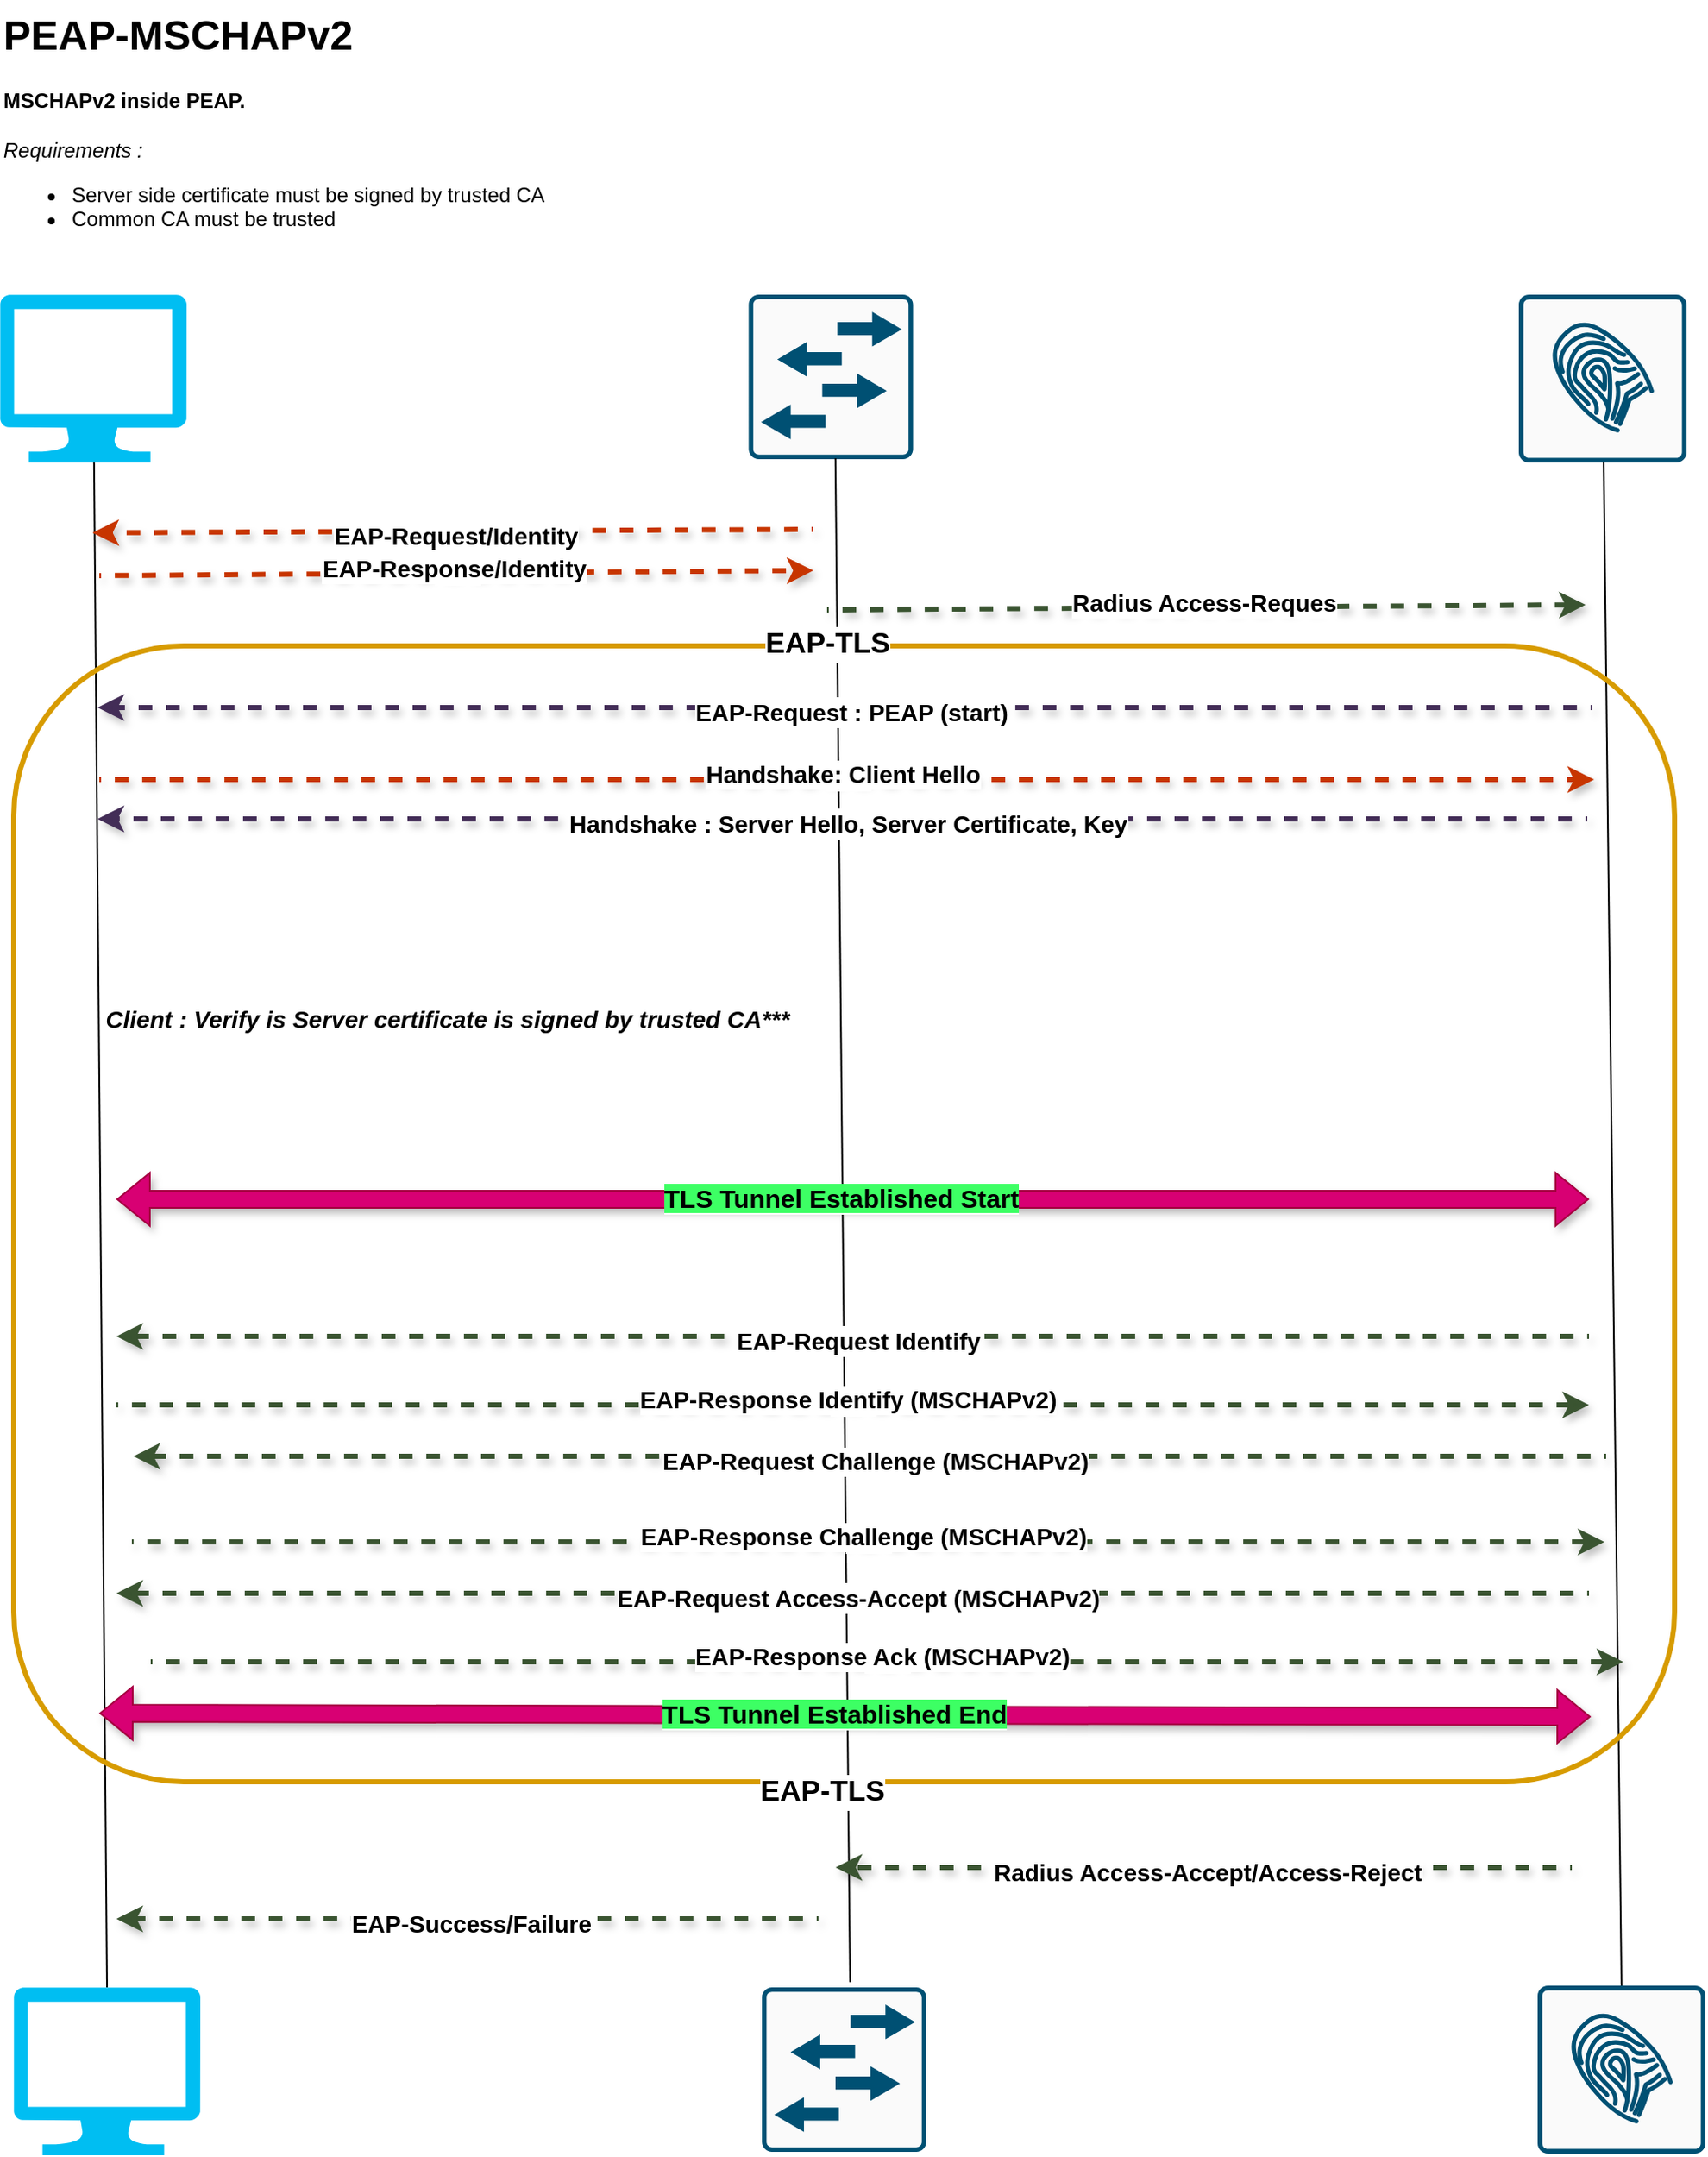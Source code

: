 <mxfile version="24.7.14">
  <diagram name="Page-1" id="sx-vZmdEI7Dzdy8BObgy">
    <mxGraphModel dx="3981" dy="3554" grid="1" gridSize="10" guides="1" tooltips="1" connect="1" arrows="1" fold="1" page="1" pageScale="1" pageWidth="850" pageHeight="1100" math="0" shadow="0">
      <root>
        <mxCell id="0" />
        <mxCell id="1" parent="0" />
        <mxCell id="mL7WgcL4VkOcFJiBh1qk-1" value="" style="verticalLabelPosition=bottom;html=1;verticalAlign=top;align=center;strokeColor=none;fillColor=#00BEF2;shape=mxgraph.azure.computer;pointerEvents=1;" vertex="1" parent="1">
          <mxGeometry x="112" y="-1028" width="109" height="98" as="geometry" />
        </mxCell>
        <mxCell id="mL7WgcL4VkOcFJiBh1qk-2" value="" style="sketch=0;points=[[0.015,0.015,0],[0.985,0.015,0],[0.985,0.985,0],[0.015,0.985,0],[0.25,0,0],[0.5,0,0],[0.75,0,0],[1,0.25,0],[1,0.5,0],[1,0.75,0],[0.75,1,0],[0.5,1,0],[0.25,1,0],[0,0.75,0],[0,0.5,0],[0,0.25,0]];verticalLabelPosition=bottom;html=1;verticalAlign=top;aspect=fixed;align=center;pointerEvents=1;shape=mxgraph.cisco19.rect;prIcon=l2_switch;fillColor=#FAFAFA;strokeColor=#005073;" vertex="1" parent="1">
          <mxGeometry x="549.25" y="-1028" width="96" height="96" as="geometry" />
        </mxCell>
        <mxCell id="mL7WgcL4VkOcFJiBh1qk-3" value="" style="sketch=0;points=[[0.015,0.015,0],[0.985,0.015,0],[0.985,0.985,0],[0.015,0.985,0],[0.25,0,0],[0.5,0,0],[0.75,0,0],[1,0.25,0],[1,0.5,0],[1,0.75,0],[0.75,1,0],[0.5,1,0],[0.25,1,0],[0,0.75,0],[0,0.5,0],[0,0.25,0]];verticalLabelPosition=bottom;html=1;verticalAlign=top;aspect=fixed;align=center;pointerEvents=1;shape=mxgraph.cisco19.rect;prIcon=ise;fillColor=#FAFAFA;strokeColor=#005073;" vertex="1" parent="1">
          <mxGeometry x="999" y="-1028" width="98" height="98" as="geometry" />
        </mxCell>
        <mxCell id="mL7WgcL4VkOcFJiBh1qk-4" value="" style="verticalLabelPosition=bottom;html=1;verticalAlign=top;align=center;strokeColor=none;fillColor=#00BEF2;shape=mxgraph.azure.computer;pointerEvents=1;" vertex="1" parent="1">
          <mxGeometry x="120" y="-40" width="109" height="98" as="geometry" />
        </mxCell>
        <mxCell id="mL7WgcL4VkOcFJiBh1qk-5" value="" style="sketch=0;points=[[0.015,0.015,0],[0.985,0.015,0],[0.985,0.985,0],[0.015,0.985,0],[0.25,0,0],[0.5,0,0],[0.75,0,0],[1,0.25,0],[1,0.5,0],[1,0.75,0],[0.75,1,0],[0.5,1,0],[0.25,1,0],[0,0.75,0],[0,0.5,0],[0,0.25,0]];verticalLabelPosition=bottom;html=1;verticalAlign=top;aspect=fixed;align=center;pointerEvents=1;shape=mxgraph.cisco19.rect;prIcon=l2_switch;fillColor=#FAFAFA;strokeColor=#005073;" vertex="1" parent="1">
          <mxGeometry x="557" y="-40" width="96" height="96" as="geometry" />
        </mxCell>
        <mxCell id="mL7WgcL4VkOcFJiBh1qk-6" value="" style="sketch=0;points=[[0.015,0.015,0],[0.985,0.015,0],[0.985,0.985,0],[0.015,0.985,0],[0.25,0,0],[0.5,0,0],[0.75,0,0],[1,0.25,0],[1,0.5,0],[1,0.75,0],[0.75,1,0],[0.5,1,0],[0.25,1,0],[0,0.75,0],[0,0.5,0],[0,0.25,0]];verticalLabelPosition=bottom;html=1;verticalAlign=top;aspect=fixed;align=center;pointerEvents=1;shape=mxgraph.cisco19.rect;prIcon=ise;fillColor=#FAFAFA;strokeColor=#005073;" vertex="1" parent="1">
          <mxGeometry x="1010" y="-41" width="98" height="98" as="geometry" />
        </mxCell>
        <mxCell id="mL7WgcL4VkOcFJiBh1qk-7" value="" style="endArrow=none;html=1;rounded=0;exitX=0.536;exitY=-0.033;exitDx=0;exitDy=0;exitPerimeter=0;entryX=0.528;entryY=0.995;entryDx=0;entryDy=0;entryPerimeter=0;" edge="1" parent="1" source="mL7WgcL4VkOcFJiBh1qk-5" target="mL7WgcL4VkOcFJiBh1qk-2">
          <mxGeometry width="50" height="50" relative="1" as="geometry">
            <mxPoint x="597" y="370" as="sourcePoint" />
            <mxPoint x="600" y="-1060" as="targetPoint" />
          </mxGeometry>
        </mxCell>
        <mxCell id="mL7WgcL4VkOcFJiBh1qk-8" value="" style="endArrow=none;html=1;rounded=0;exitX=0.5;exitY=0;exitDx=0;exitDy=0;exitPerimeter=0;" edge="1" parent="1" source="mL7WgcL4VkOcFJiBh1qk-6" target="mL7WgcL4VkOcFJiBh1qk-3">
          <mxGeometry width="50" height="50" relative="1" as="geometry">
            <mxPoint x="1033" y="-272" as="sourcePoint" />
            <mxPoint x="1033" y="-879" as="targetPoint" />
          </mxGeometry>
        </mxCell>
        <mxCell id="mL7WgcL4VkOcFJiBh1qk-9" value="" style="endArrow=none;html=1;rounded=0;exitX=0.5;exitY=0;exitDx=0;exitDy=0;exitPerimeter=0;" edge="1" parent="1" source="mL7WgcL4VkOcFJiBh1qk-4" target="mL7WgcL4VkOcFJiBh1qk-1">
          <mxGeometry width="50" height="50" relative="1" as="geometry">
            <mxPoint x="224" y="-247" as="sourcePoint" />
            <mxPoint x="224" y="-854" as="targetPoint" />
          </mxGeometry>
        </mxCell>
        <mxCell id="mL7WgcL4VkOcFJiBh1qk-10" value="" style="endArrow=classic;html=1;rounded=0;flowAnimation=1;shadow=1;fillColor=#fa6800;strokeColor=#C73500;curved=0;strokeWidth=3;" edge="1" parent="1">
          <mxGeometry relative="1" as="geometry">
            <mxPoint x="587" y="-891" as="sourcePoint" />
            <mxPoint x="166" y="-889" as="targetPoint" />
          </mxGeometry>
        </mxCell>
        <mxCell id="mL7WgcL4VkOcFJiBh1qk-11" value="Label" style="edgeLabel;resizable=0;html=1;;align=center;verticalAlign=middle;" connectable="0" vertex="1" parent="mL7WgcL4VkOcFJiBh1qk-10">
          <mxGeometry relative="1" as="geometry" />
        </mxCell>
        <mxCell id="mL7WgcL4VkOcFJiBh1qk-12" value="&lt;b&gt;&lt;font style=&quot;font-size: 14px;&quot;&gt;EAP-Request/Identity&lt;/font&gt;&lt;/b&gt;" style="edgeLabel;html=1;align=center;verticalAlign=middle;resizable=0;points=[];" vertex="1" connectable="0" parent="mL7WgcL4VkOcFJiBh1qk-10">
          <mxGeometry x="-0.007" y="3" relative="1" as="geometry">
            <mxPoint as="offset" />
          </mxGeometry>
        </mxCell>
        <mxCell id="mL7WgcL4VkOcFJiBh1qk-13" value="" style="endArrow=classic;html=1;rounded=0;flowAnimation=1;shadow=1;fillColor=#fa6800;strokeColor=#C73500;strokeWidth=3;" edge="1" parent="1">
          <mxGeometry relative="1" as="geometry">
            <mxPoint x="170" y="-864" as="sourcePoint" />
            <mxPoint x="587" y="-867" as="targetPoint" />
          </mxGeometry>
        </mxCell>
        <mxCell id="mL7WgcL4VkOcFJiBh1qk-14" value="Label" style="edgeLabel;resizable=0;html=1;;align=center;verticalAlign=middle;" connectable="0" vertex="1" parent="mL7WgcL4VkOcFJiBh1qk-13">
          <mxGeometry relative="1" as="geometry" />
        </mxCell>
        <mxCell id="mL7WgcL4VkOcFJiBh1qk-15" value="&lt;b&gt;&lt;font style=&quot;font-size: 14px;&quot;&gt;EAP-Response/Identity&lt;/font&gt;&lt;/b&gt;" style="edgeLabel;html=1;align=center;verticalAlign=middle;resizable=0;points=[];" vertex="1" connectable="0" parent="mL7WgcL4VkOcFJiBh1qk-13">
          <mxGeometry x="-0.007" y="3" relative="1" as="geometry">
            <mxPoint as="offset" />
          </mxGeometry>
        </mxCell>
        <mxCell id="mL7WgcL4VkOcFJiBh1qk-16" value="" style="endArrow=classic;html=1;rounded=0;flowAnimation=1;shadow=1;fillColor=#6d8764;strokeColor=#3A5431;strokeWidth=3;" edge="1" parent="1">
          <mxGeometry relative="1" as="geometry">
            <mxPoint x="595" y="-844" as="sourcePoint" />
            <mxPoint x="1038" y="-847" as="targetPoint" />
          </mxGeometry>
        </mxCell>
        <mxCell id="mL7WgcL4VkOcFJiBh1qk-17" value="Label" style="edgeLabel;resizable=0;html=1;;align=center;verticalAlign=middle;" connectable="0" vertex="1" parent="mL7WgcL4VkOcFJiBh1qk-16">
          <mxGeometry relative="1" as="geometry" />
        </mxCell>
        <mxCell id="mL7WgcL4VkOcFJiBh1qk-18" value="&lt;font size=&quot;1&quot; style=&quot;&quot;&gt;&lt;b style=&quot;font-size: 14px;&quot;&gt;Radius Access-Reques&lt;/b&gt;&lt;/font&gt;" style="edgeLabel;html=1;align=center;verticalAlign=middle;resizable=0;points=[];" vertex="1" connectable="0" parent="mL7WgcL4VkOcFJiBh1qk-16">
          <mxGeometry x="-0.007" y="3" relative="1" as="geometry">
            <mxPoint as="offset" />
          </mxGeometry>
        </mxCell>
        <mxCell id="mL7WgcL4VkOcFJiBh1qk-19" value="" style="endArrow=classic;html=1;rounded=0;flowAnimation=1;shadow=1;fontSize=13;fontStyle=1;fillColor=#fa6800;strokeColor=#C73500;strokeWidth=3;" edge="1" parent="1">
          <mxGeometry relative="1" as="geometry">
            <mxPoint x="170" y="-745" as="sourcePoint" />
            <mxPoint x="1043" y="-745" as="targetPoint" />
          </mxGeometry>
        </mxCell>
        <mxCell id="mL7WgcL4VkOcFJiBh1qk-20" value="Label" style="edgeLabel;resizable=0;html=1;;align=center;verticalAlign=middle;" connectable="0" vertex="1" parent="mL7WgcL4VkOcFJiBh1qk-19">
          <mxGeometry relative="1" as="geometry" />
        </mxCell>
        <mxCell id="mL7WgcL4VkOcFJiBh1qk-21" value="&lt;font style=&quot;font-size: 14px;&quot;&gt;Handshake: Client Hello&lt;/font&gt;" style="edgeLabel;html=1;align=center;verticalAlign=middle;resizable=0;points=[];fontStyle=1;fontSize=13;" vertex="1" connectable="0" parent="mL7WgcL4VkOcFJiBh1qk-19">
          <mxGeometry x="-0.007" y="3" relative="1" as="geometry">
            <mxPoint as="offset" />
          </mxGeometry>
        </mxCell>
        <mxCell id="mL7WgcL4VkOcFJiBh1qk-22" value="" style="endArrow=classic;html=1;rounded=0;flowAnimation=1;shadow=1;fontSize=13;fontStyle=1;fillColor=#76608a;strokeColor=#432D57;strokeWidth=3;" edge="1" parent="1">
          <mxGeometry relative="1" as="geometry">
            <mxPoint x="1039" y="-722" as="sourcePoint" />
            <mxPoint x="169" y="-722" as="targetPoint" />
          </mxGeometry>
        </mxCell>
        <mxCell id="mL7WgcL4VkOcFJiBh1qk-23" value="Label" style="edgeLabel;resizable=0;html=1;;align=center;verticalAlign=middle;" connectable="0" vertex="1" parent="mL7WgcL4VkOcFJiBh1qk-22">
          <mxGeometry relative="1" as="geometry" />
        </mxCell>
        <mxCell id="mL7WgcL4VkOcFJiBh1qk-24" value="&lt;font style=&quot;font-size: 14px;&quot;&gt;Handshake : Server Hello, Server Certificate, Key&lt;/font&gt;" style="edgeLabel;html=1;align=center;verticalAlign=middle;resizable=0;points=[];fontStyle=1;fontSize=13;" vertex="1" connectable="0" parent="mL7WgcL4VkOcFJiBh1qk-22">
          <mxGeometry x="-0.007" y="3" relative="1" as="geometry">
            <mxPoint as="offset" />
          </mxGeometry>
        </mxCell>
        <mxCell id="mL7WgcL4VkOcFJiBh1qk-27" value="" style="endArrow=classic;html=1;rounded=0;flowAnimation=1;shadow=1;fontSize=13;fontStyle=1;fillColor=#76608a;strokeColor=#432D57;strokeWidth=3;" edge="1" parent="1">
          <mxGeometry relative="1" as="geometry">
            <mxPoint x="1042" y="-787" as="sourcePoint" />
            <mxPoint x="169" y="-787" as="targetPoint" />
          </mxGeometry>
        </mxCell>
        <mxCell id="mL7WgcL4VkOcFJiBh1qk-28" value="Label" style="edgeLabel;resizable=0;html=1;;align=center;verticalAlign=middle;" connectable="0" vertex="1" parent="mL7WgcL4VkOcFJiBh1qk-27">
          <mxGeometry relative="1" as="geometry" />
        </mxCell>
        <mxCell id="mL7WgcL4VkOcFJiBh1qk-29" value="&lt;b&gt;&lt;font style=&quot;font-size: 14px;&quot;&gt;EAP-Request : PEAP (start)&lt;/font&gt;&lt;/b&gt;" style="edgeLabel;html=1;align=center;verticalAlign=middle;resizable=0;points=[];" vertex="1" connectable="0" parent="mL7WgcL4VkOcFJiBh1qk-27">
          <mxGeometry x="-0.007" y="3" relative="1" as="geometry">
            <mxPoint as="offset" />
          </mxGeometry>
        </mxCell>
        <mxCell id="mL7WgcL4VkOcFJiBh1qk-30" value="&lt;h1 style=&quot;margin-top: 0px;&quot;&gt;PEAP-MSCHAPv2&lt;/h1&gt;&lt;div&gt;&lt;b&gt;MSCHAPv2 inside PEAP.&lt;/b&gt;&lt;/div&gt;&lt;div&gt;&lt;br&gt;&lt;/div&gt;&lt;div&gt;&lt;i&gt;Requirements : &lt;br&gt;&lt;/i&gt;&lt;ul&gt;&lt;li&gt;Server side certificate must be signed by trusted CA&lt;/li&gt;&lt;li&gt;Common CA must be trusted&lt;/li&gt;&lt;/ul&gt;&lt;/div&gt;" style="text;html=1;whiteSpace=wrap;overflow=hidden;rounded=0;" vertex="1" parent="1">
          <mxGeometry x="112" y="-1200" width="623" height="147" as="geometry" />
        </mxCell>
        <mxCell id="mL7WgcL4VkOcFJiBh1qk-31" value="" style="rounded=1;whiteSpace=wrap;html=1;fillColor=none;strokeWidth=3;strokeColor=#d79b00;glass=1;gradientColor=#ffa500;" vertex="1" parent="1">
          <mxGeometry x="120" y="-823" width="970" height="663" as="geometry" />
        </mxCell>
        <mxCell id="mL7WgcL4VkOcFJiBh1qk-32" value="&lt;b&gt;&lt;font style=&quot;font-size: 17px;&quot;&gt;EAP-TLS&lt;/font&gt;&lt;/b&gt;" style="text;html=1;align=center;verticalAlign=middle;resizable=0;points=[];autosize=1;strokeColor=none;fillColor=none;labelBackgroundColor=default;" vertex="1" parent="1">
          <mxGeometry x="546.75" y="-170" width="91" height="32" as="geometry" />
        </mxCell>
        <mxCell id="mL7WgcL4VkOcFJiBh1qk-33" value="&lt;b&gt;&lt;font style=&quot;font-size: 17px;&quot;&gt;EAP-TLS&lt;/font&gt;&lt;/b&gt;" style="text;html=1;align=center;verticalAlign=middle;resizable=0;points=[];autosize=1;strokeColor=none;fillColor=none;labelBackgroundColor=default;" vertex="1" parent="1">
          <mxGeometry x="549.25" y="-840" width="91" height="32" as="geometry" />
        </mxCell>
        <mxCell id="mL7WgcL4VkOcFJiBh1qk-34" value="&lt;b&gt;&lt;font style=&quot;font-size: 14px;&quot;&gt;&lt;i&gt;Client : Verify is Server certificate is signed by trusted CA***&lt;/i&gt;&lt;/font&gt;&lt;/b&gt;" style="text;html=1;align=center;verticalAlign=middle;resizable=0;points=[];autosize=1;strokeColor=none;fillColor=none;" vertex="1" parent="1">
          <mxGeometry x="163" y="-620" width="420" height="30" as="geometry" />
        </mxCell>
        <mxCell id="mL7WgcL4VkOcFJiBh1qk-38" value="" style="endArrow=classic;html=1;rounded=0;flowAnimation=1;shadow=1;fillColor=#6d8764;strokeColor=#3A5431;strokeWidth=3;" edge="1" parent="1">
          <mxGeometry relative="1" as="geometry">
            <mxPoint x="1040" y="-420" as="sourcePoint" />
            <mxPoint x="180" y="-420" as="targetPoint" />
          </mxGeometry>
        </mxCell>
        <mxCell id="mL7WgcL4VkOcFJiBh1qk-39" value="Label" style="edgeLabel;resizable=0;html=1;;align=center;verticalAlign=middle;" connectable="0" vertex="1" parent="mL7WgcL4VkOcFJiBh1qk-38">
          <mxGeometry relative="1" as="geometry" />
        </mxCell>
        <mxCell id="mL7WgcL4VkOcFJiBh1qk-40" value="&lt;span style=&quot;font-size: 14px;&quot;&gt;&lt;b&gt;EAP-Request Identify&lt;/b&gt;&lt;/span&gt;" style="edgeLabel;html=1;align=center;verticalAlign=middle;resizable=0;points=[];" vertex="1" connectable="0" parent="mL7WgcL4VkOcFJiBh1qk-38">
          <mxGeometry x="-0.007" y="3" relative="1" as="geometry">
            <mxPoint as="offset" />
          </mxGeometry>
        </mxCell>
        <mxCell id="mL7WgcL4VkOcFJiBh1qk-43" value="" style="endArrow=classic;html=1;rounded=0;flowAnimation=1;shadow=1;fillColor=#6d8764;strokeColor=#3A5431;strokeWidth=3;" edge="1" parent="1">
          <mxGeometry relative="1" as="geometry">
            <mxPoint x="180" y="-380" as="sourcePoint" />
            <mxPoint x="1040" y="-380" as="targetPoint" />
          </mxGeometry>
        </mxCell>
        <mxCell id="mL7WgcL4VkOcFJiBh1qk-44" value="Label" style="edgeLabel;resizable=0;html=1;;align=center;verticalAlign=middle;" connectable="0" vertex="1" parent="mL7WgcL4VkOcFJiBh1qk-43">
          <mxGeometry relative="1" as="geometry" />
        </mxCell>
        <mxCell id="mL7WgcL4VkOcFJiBh1qk-45" value="&lt;span style=&quot;font-size: 14px;&quot;&gt;&lt;b&gt;EAP-Response Identify (MSCHAPv2)&lt;/b&gt;&lt;/span&gt;" style="edgeLabel;html=1;align=center;verticalAlign=middle;resizable=0;points=[];" vertex="1" connectable="0" parent="mL7WgcL4VkOcFJiBh1qk-43">
          <mxGeometry x="-0.007" y="3" relative="1" as="geometry">
            <mxPoint as="offset" />
          </mxGeometry>
        </mxCell>
        <mxCell id="mL7WgcL4VkOcFJiBh1qk-46" value="" style="endArrow=classic;html=1;rounded=0;flowAnimation=1;shadow=1;fillColor=#6d8764;strokeColor=#3A5431;strokeWidth=3;" edge="1" parent="1">
          <mxGeometry relative="1" as="geometry">
            <mxPoint x="1050" y="-350" as="sourcePoint" />
            <mxPoint x="190" y="-350" as="targetPoint" />
          </mxGeometry>
        </mxCell>
        <mxCell id="mL7WgcL4VkOcFJiBh1qk-47" value="Label" style="edgeLabel;resizable=0;html=1;;align=center;verticalAlign=middle;" connectable="0" vertex="1" parent="mL7WgcL4VkOcFJiBh1qk-46">
          <mxGeometry relative="1" as="geometry" />
        </mxCell>
        <mxCell id="mL7WgcL4VkOcFJiBh1qk-48" value="&lt;span style=&quot;font-size: 14px;&quot;&gt;&lt;b&gt;EAP-Request Challenge (MSCHAPv2)&lt;/b&gt;&lt;/span&gt;" style="edgeLabel;html=1;align=center;verticalAlign=middle;resizable=0;points=[];" vertex="1" connectable="0" parent="mL7WgcL4VkOcFJiBh1qk-46">
          <mxGeometry x="-0.007" y="3" relative="1" as="geometry">
            <mxPoint as="offset" />
          </mxGeometry>
        </mxCell>
        <mxCell id="mL7WgcL4VkOcFJiBh1qk-50" value="" style="endArrow=classic;html=1;rounded=0;flowAnimation=1;shadow=1;fillColor=#6d8764;strokeColor=#3A5431;strokeWidth=3;" edge="1" parent="1">
          <mxGeometry relative="1" as="geometry">
            <mxPoint x="189" y="-300" as="sourcePoint" />
            <mxPoint x="1049" y="-300" as="targetPoint" />
          </mxGeometry>
        </mxCell>
        <mxCell id="mL7WgcL4VkOcFJiBh1qk-51" value="Label" style="edgeLabel;resizable=0;html=1;;align=center;verticalAlign=middle;" connectable="0" vertex="1" parent="mL7WgcL4VkOcFJiBh1qk-50">
          <mxGeometry relative="1" as="geometry" />
        </mxCell>
        <mxCell id="mL7WgcL4VkOcFJiBh1qk-52" value="&lt;span style=&quot;font-size: 14px;&quot;&gt;&lt;b&gt;EAP-Response Challenge (MSCHAPv2)&lt;/b&gt;&lt;/span&gt;" style="edgeLabel;html=1;align=center;verticalAlign=middle;resizable=0;points=[];" vertex="1" connectable="0" parent="mL7WgcL4VkOcFJiBh1qk-50">
          <mxGeometry x="-0.007" y="3" relative="1" as="geometry">
            <mxPoint as="offset" />
          </mxGeometry>
        </mxCell>
        <mxCell id="mL7WgcL4VkOcFJiBh1qk-53" value="" style="endArrow=classic;html=1;rounded=0;flowAnimation=1;shadow=1;fillColor=#6d8764;strokeColor=#3A5431;strokeWidth=3;" edge="1" parent="1">
          <mxGeometry relative="1" as="geometry">
            <mxPoint x="1040" y="-270" as="sourcePoint" />
            <mxPoint x="180" y="-270" as="targetPoint" />
          </mxGeometry>
        </mxCell>
        <mxCell id="mL7WgcL4VkOcFJiBh1qk-54" value="Label" style="edgeLabel;resizable=0;html=1;;align=center;verticalAlign=middle;" connectable="0" vertex="1" parent="mL7WgcL4VkOcFJiBh1qk-53">
          <mxGeometry relative="1" as="geometry" />
        </mxCell>
        <mxCell id="mL7WgcL4VkOcFJiBh1qk-55" value="&lt;span style=&quot;font-size: 14px;&quot;&gt;&lt;b&gt;EAP-Request Access-Accept (MSCHAPv2)&lt;/b&gt;&lt;/span&gt;" style="edgeLabel;html=1;align=center;verticalAlign=middle;resizable=0;points=[];" vertex="1" connectable="0" parent="mL7WgcL4VkOcFJiBh1qk-53">
          <mxGeometry x="-0.007" y="3" relative="1" as="geometry">
            <mxPoint as="offset" />
          </mxGeometry>
        </mxCell>
        <mxCell id="mL7WgcL4VkOcFJiBh1qk-56" value="" style="endArrow=classic;html=1;rounded=0;flowAnimation=1;shadow=1;fillColor=#6d8764;strokeColor=#3A5431;strokeWidth=3;" edge="1" parent="1">
          <mxGeometry relative="1" as="geometry">
            <mxPoint x="200" y="-230" as="sourcePoint" />
            <mxPoint x="1060" y="-230" as="targetPoint" />
          </mxGeometry>
        </mxCell>
        <mxCell id="mL7WgcL4VkOcFJiBh1qk-57" value="Label" style="edgeLabel;resizable=0;html=1;;align=center;verticalAlign=middle;" connectable="0" vertex="1" parent="mL7WgcL4VkOcFJiBh1qk-56">
          <mxGeometry relative="1" as="geometry" />
        </mxCell>
        <mxCell id="mL7WgcL4VkOcFJiBh1qk-58" value="&lt;span style=&quot;font-size: 14px;&quot;&gt;&lt;b&gt;EAP-Response Ack (MSCHAPv2)&lt;/b&gt;&lt;/span&gt;" style="edgeLabel;html=1;align=center;verticalAlign=middle;resizable=0;points=[];" vertex="1" connectable="0" parent="mL7WgcL4VkOcFJiBh1qk-56">
          <mxGeometry x="-0.007" y="3" relative="1" as="geometry">
            <mxPoint as="offset" />
          </mxGeometry>
        </mxCell>
        <mxCell id="mL7WgcL4VkOcFJiBh1qk-59" value="" style="shape=flexArrow;endArrow=classic;startArrow=classic;html=1;rounded=0;flowAnimation=0;shadow=1;fillColor=#d80073;strokeColor=#A50040;" edge="1" parent="1">
          <mxGeometry width="100" height="100" relative="1" as="geometry">
            <mxPoint x="180" y="-500" as="sourcePoint" />
            <mxPoint x="1040" y="-500" as="targetPoint" />
          </mxGeometry>
        </mxCell>
        <mxCell id="mL7WgcL4VkOcFJiBh1qk-60" value="&lt;font style=&quot;font-size: 15px; background-color: rgb(61, 255, 100);&quot;&gt;TLS Tunnel Established Start&lt;/font&gt;" style="edgeLabel;html=1;align=center;verticalAlign=middle;resizable=0;points=[];fontStyle=1" vertex="1" connectable="0" parent="mL7WgcL4VkOcFJiBh1qk-59">
          <mxGeometry x="0.049" y="-5" relative="1" as="geometry">
            <mxPoint x="-28" y="-6" as="offset" />
          </mxGeometry>
        </mxCell>
        <mxCell id="mL7WgcL4VkOcFJiBh1qk-61" value="" style="shape=flexArrow;endArrow=classic;startArrow=classic;html=1;rounded=0;flowAnimation=0;shadow=1;fillColor=#d80073;strokeColor=#A50040;" edge="1" parent="1">
          <mxGeometry width="100" height="100" relative="1" as="geometry">
            <mxPoint x="170" y="-200" as="sourcePoint" />
            <mxPoint x="1041" y="-198" as="targetPoint" />
          </mxGeometry>
        </mxCell>
        <mxCell id="mL7WgcL4VkOcFJiBh1qk-62" value="&lt;font style=&quot;font-size: 15px; background-color: rgb(61, 255, 100);&quot;&gt;TLS Tunnel Established End&lt;/font&gt;" style="edgeLabel;html=1;align=center;verticalAlign=middle;resizable=0;points=[];fontStyle=1" vertex="1" connectable="0" parent="mL7WgcL4VkOcFJiBh1qk-61">
          <mxGeometry x="0.049" y="-5" relative="1" as="geometry">
            <mxPoint x="-28" y="-6" as="offset" />
          </mxGeometry>
        </mxCell>
        <mxCell id="mL7WgcL4VkOcFJiBh1qk-64" value="" style="endArrow=classic;html=1;rounded=0;flowAnimation=1;shadow=1;fillColor=#6d8764;strokeColor=#3A5431;strokeWidth=3;" edge="1" parent="1">
          <mxGeometry relative="1" as="geometry">
            <mxPoint x="1030" y="-110" as="sourcePoint" />
            <mxPoint x="600" y="-110" as="targetPoint" />
          </mxGeometry>
        </mxCell>
        <mxCell id="mL7WgcL4VkOcFJiBh1qk-65" value="Label" style="edgeLabel;resizable=0;html=1;;align=center;verticalAlign=middle;" connectable="0" vertex="1" parent="mL7WgcL4VkOcFJiBh1qk-64">
          <mxGeometry relative="1" as="geometry" />
        </mxCell>
        <mxCell id="mL7WgcL4VkOcFJiBh1qk-66" value="&lt;span style=&quot;font-size: 14px;&quot;&gt;&lt;b&gt;Radius Access-Accept/Access-Reject&lt;/b&gt;&lt;/span&gt;" style="edgeLabel;html=1;align=center;verticalAlign=middle;resizable=0;points=[];" vertex="1" connectable="0" parent="mL7WgcL4VkOcFJiBh1qk-64">
          <mxGeometry x="-0.007" y="3" relative="1" as="geometry">
            <mxPoint as="offset" />
          </mxGeometry>
        </mxCell>
        <mxCell id="mL7WgcL4VkOcFJiBh1qk-67" value="" style="endArrow=classic;html=1;rounded=0;flowAnimation=1;shadow=1;fillColor=#6d8764;strokeColor=#3A5431;strokeWidth=3;" edge="1" parent="1">
          <mxGeometry relative="1" as="geometry">
            <mxPoint x="590" y="-80" as="sourcePoint" />
            <mxPoint x="180" y="-80" as="targetPoint" />
          </mxGeometry>
        </mxCell>
        <mxCell id="mL7WgcL4VkOcFJiBh1qk-68" value="Label" style="edgeLabel;resizable=0;html=1;;align=center;verticalAlign=middle;" connectable="0" vertex="1" parent="mL7WgcL4VkOcFJiBh1qk-67">
          <mxGeometry relative="1" as="geometry" />
        </mxCell>
        <mxCell id="mL7WgcL4VkOcFJiBh1qk-69" value="&lt;span style=&quot;font-size: 14px;&quot;&gt;&lt;b&gt;EAP-Success/Failure&lt;/b&gt;&lt;/span&gt;" style="edgeLabel;html=1;align=center;verticalAlign=middle;resizable=0;points=[];" vertex="1" connectable="0" parent="mL7WgcL4VkOcFJiBh1qk-67">
          <mxGeometry x="-0.007" y="3" relative="1" as="geometry">
            <mxPoint as="offset" />
          </mxGeometry>
        </mxCell>
      </root>
    </mxGraphModel>
  </diagram>
</mxfile>
